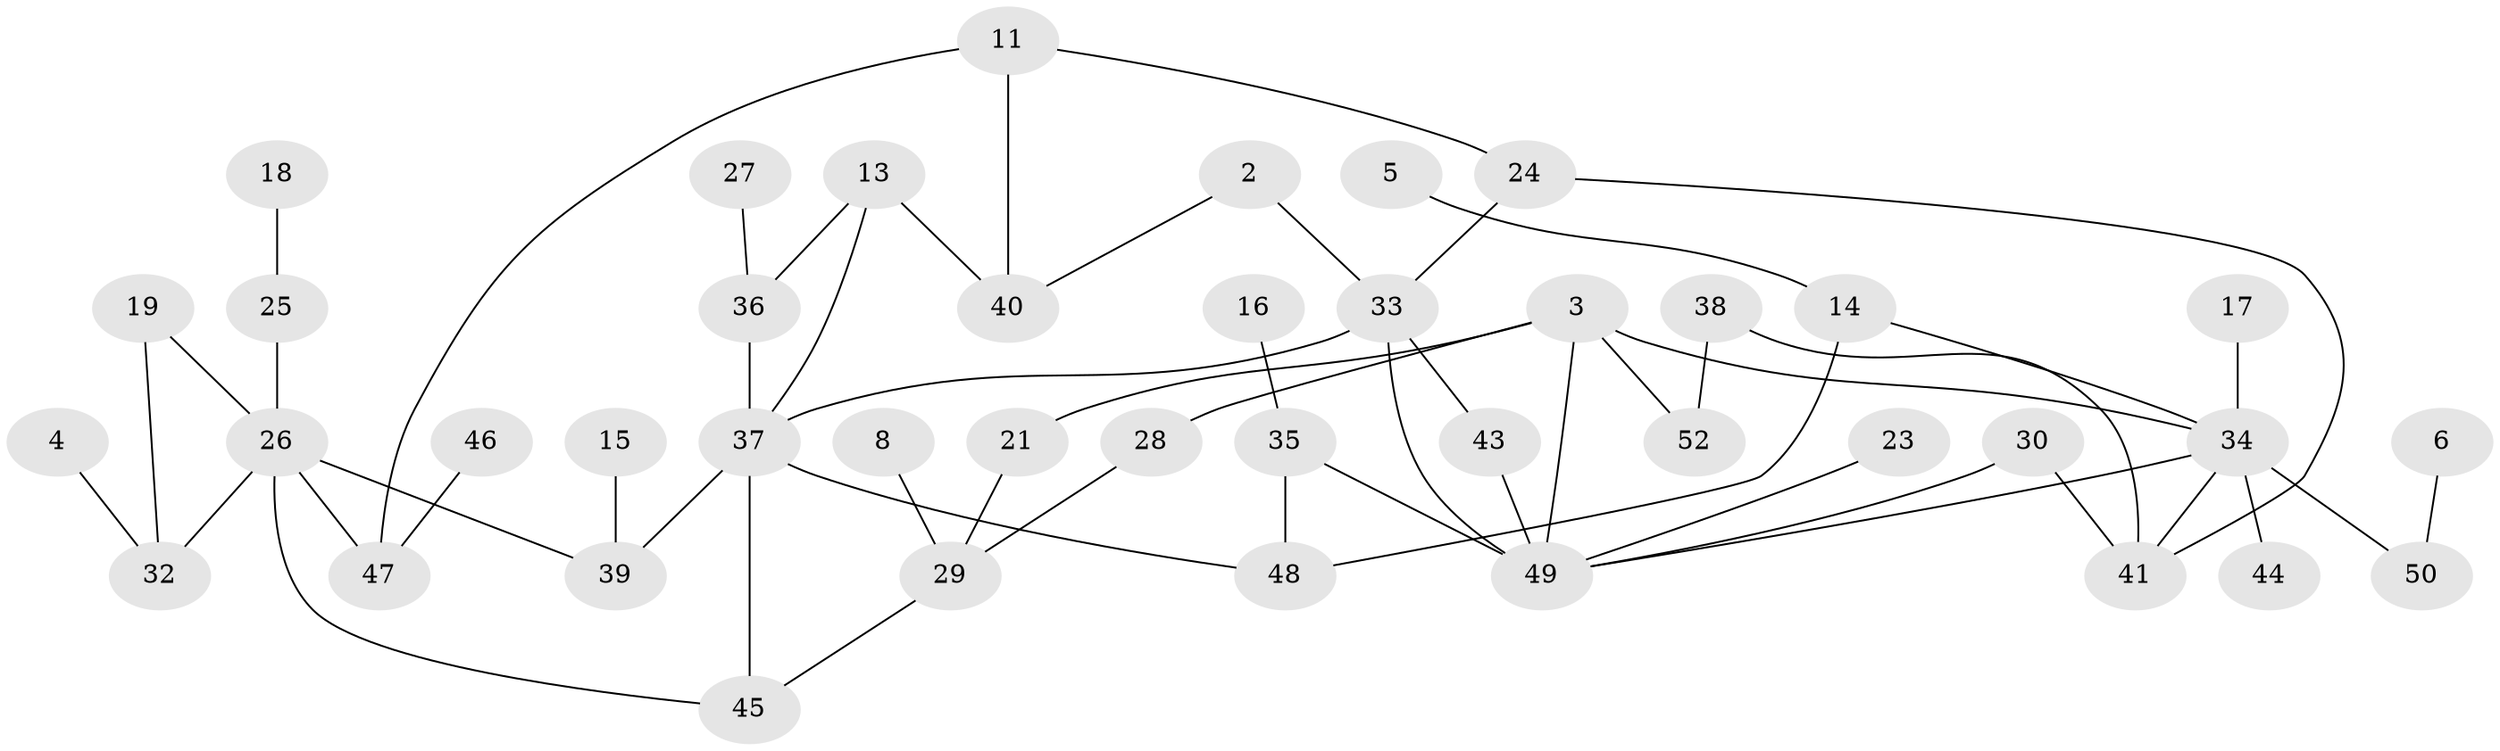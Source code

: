 // original degree distribution, {3: 0.18269230769230768, 2: 0.2980769230769231, 0: 0.07692307692307693, 5: 0.038461538461538464, 1: 0.27884615384615385, 4: 0.11538461538461539, 6: 0.009615384615384616}
// Generated by graph-tools (version 1.1) at 2025/49/03/09/25 03:49:10]
// undirected, 42 vertices, 56 edges
graph export_dot {
graph [start="1"]
  node [color=gray90,style=filled];
  2;
  3;
  4;
  5;
  6;
  8;
  11;
  13;
  14;
  15;
  16;
  17;
  18;
  19;
  21;
  23;
  24;
  25;
  26;
  27;
  28;
  29;
  30;
  32;
  33;
  34;
  35;
  36;
  37;
  38;
  39;
  40;
  41;
  43;
  44;
  45;
  46;
  47;
  48;
  49;
  50;
  52;
  2 -- 33 [weight=1.0];
  2 -- 40 [weight=1.0];
  3 -- 21 [weight=1.0];
  3 -- 28 [weight=1.0];
  3 -- 34 [weight=1.0];
  3 -- 49 [weight=1.0];
  3 -- 52 [weight=1.0];
  4 -- 32 [weight=1.0];
  5 -- 14 [weight=1.0];
  6 -- 50 [weight=1.0];
  8 -- 29 [weight=1.0];
  11 -- 24 [weight=1.0];
  11 -- 40 [weight=1.0];
  11 -- 47 [weight=1.0];
  13 -- 36 [weight=1.0];
  13 -- 37 [weight=1.0];
  13 -- 40 [weight=1.0];
  14 -- 34 [weight=1.0];
  14 -- 48 [weight=1.0];
  15 -- 39 [weight=1.0];
  16 -- 35 [weight=1.0];
  17 -- 34 [weight=1.0];
  18 -- 25 [weight=1.0];
  19 -- 26 [weight=1.0];
  19 -- 32 [weight=1.0];
  21 -- 29 [weight=1.0];
  23 -- 49 [weight=1.0];
  24 -- 33 [weight=1.0];
  24 -- 41 [weight=1.0];
  25 -- 26 [weight=1.0];
  26 -- 32 [weight=1.0];
  26 -- 39 [weight=1.0];
  26 -- 45 [weight=1.0];
  26 -- 47 [weight=1.0];
  27 -- 36 [weight=1.0];
  28 -- 29 [weight=1.0];
  29 -- 45 [weight=1.0];
  30 -- 41 [weight=1.0];
  30 -- 49 [weight=1.0];
  33 -- 37 [weight=1.0];
  33 -- 43 [weight=1.0];
  33 -- 49 [weight=2.0];
  34 -- 41 [weight=1.0];
  34 -- 44 [weight=1.0];
  34 -- 49 [weight=1.0];
  34 -- 50 [weight=1.0];
  35 -- 48 [weight=1.0];
  35 -- 49 [weight=1.0];
  36 -- 37 [weight=1.0];
  37 -- 39 [weight=1.0];
  37 -- 45 [weight=1.0];
  37 -- 48 [weight=1.0];
  38 -- 41 [weight=1.0];
  38 -- 52 [weight=1.0];
  43 -- 49 [weight=1.0];
  46 -- 47 [weight=1.0];
}

